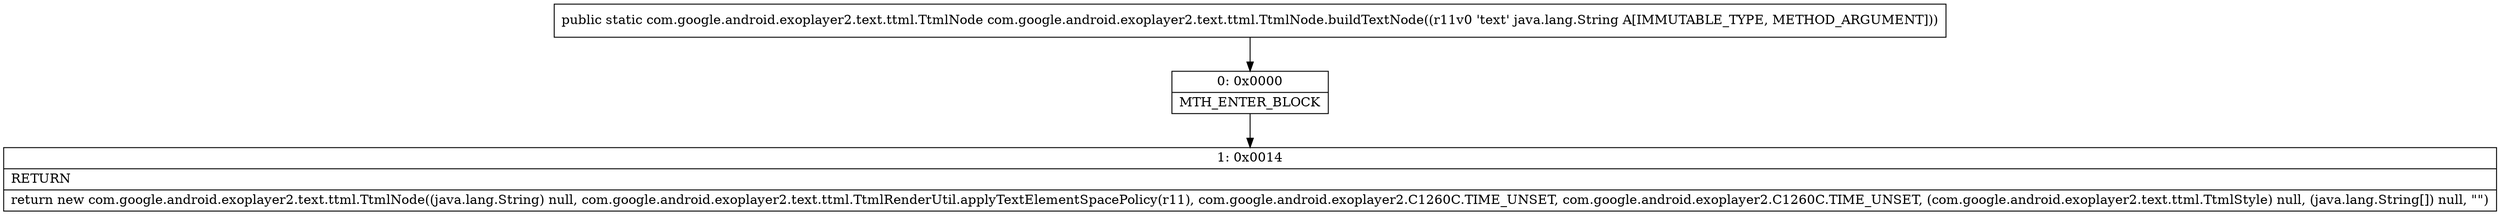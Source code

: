 digraph "CFG forcom.google.android.exoplayer2.text.ttml.TtmlNode.buildTextNode(Ljava\/lang\/String;)Lcom\/google\/android\/exoplayer2\/text\/ttml\/TtmlNode;" {
Node_0 [shape=record,label="{0\:\ 0x0000|MTH_ENTER_BLOCK\l}"];
Node_1 [shape=record,label="{1\:\ 0x0014|RETURN\l|return new com.google.android.exoplayer2.text.ttml.TtmlNode((java.lang.String) null, com.google.android.exoplayer2.text.ttml.TtmlRenderUtil.applyTextElementSpacePolicy(r11), com.google.android.exoplayer2.C1260C.TIME_UNSET, com.google.android.exoplayer2.C1260C.TIME_UNSET, (com.google.android.exoplayer2.text.ttml.TtmlStyle) null, (java.lang.String[]) null, \"\")\l}"];
MethodNode[shape=record,label="{public static com.google.android.exoplayer2.text.ttml.TtmlNode com.google.android.exoplayer2.text.ttml.TtmlNode.buildTextNode((r11v0 'text' java.lang.String A[IMMUTABLE_TYPE, METHOD_ARGUMENT])) }"];
MethodNode -> Node_0;
Node_0 -> Node_1;
}


